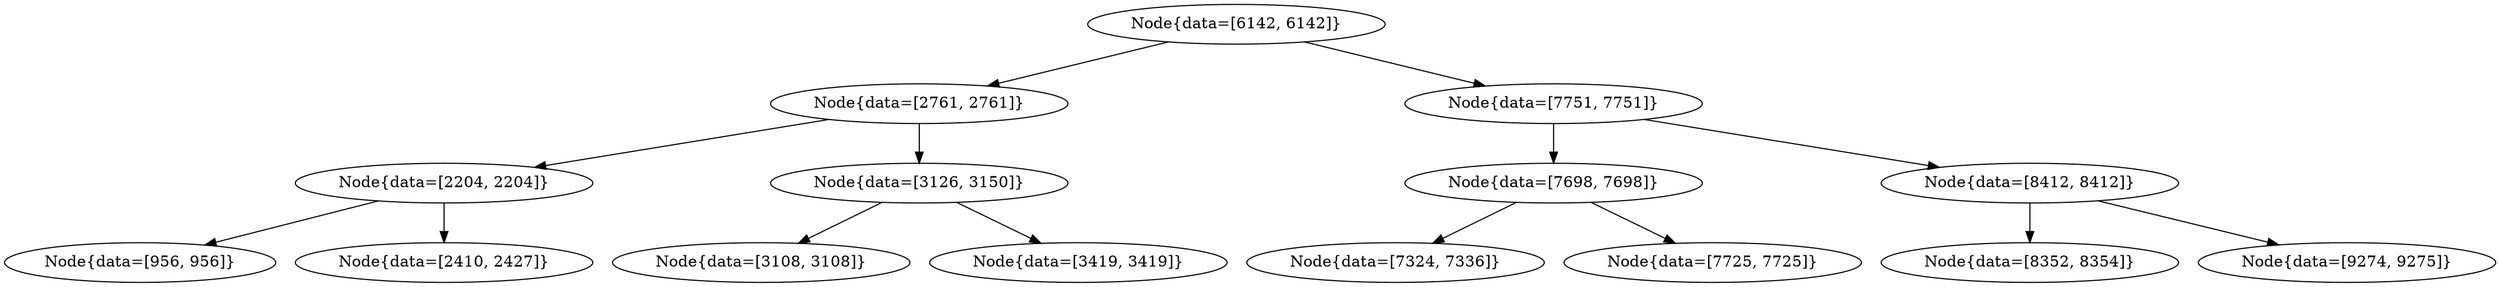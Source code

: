 digraph G{
832279283 [label="Node{data=[6142, 6142]}"]
832279283 -> 265119009
265119009 [label="Node{data=[2761, 2761]}"]
265119009 -> 668210649
668210649 [label="Node{data=[2204, 2204]}"]
668210649 -> 1545087375
1545087375 [label="Node{data=[956, 956]}"]
668210649 -> 838411509
838411509 [label="Node{data=[2410, 2427]}"]
265119009 -> 1434041222
1434041222 [label="Node{data=[3126, 3150]}"]
1434041222 -> 1375995437
1375995437 [label="Node{data=[3108, 3108]}"]
1434041222 -> 1338841523
1338841523 [label="Node{data=[3419, 3419]}"]
832279283 -> 929776179
929776179 [label="Node{data=[7751, 7751]}"]
929776179 -> 802581203
802581203 [label="Node{data=[7698, 7698]}"]
802581203 -> 1561408618
1561408618 [label="Node{data=[7324, 7336]}"]
802581203 -> 2050404090
2050404090 [label="Node{data=[7725, 7725]}"]
929776179 -> 388043093
388043093 [label="Node{data=[8412, 8412]}"]
388043093 -> 188576144
188576144 [label="Node{data=[8352, 8354]}"]
388043093 -> 1608230649
1608230649 [label="Node{data=[9274, 9275]}"]
}